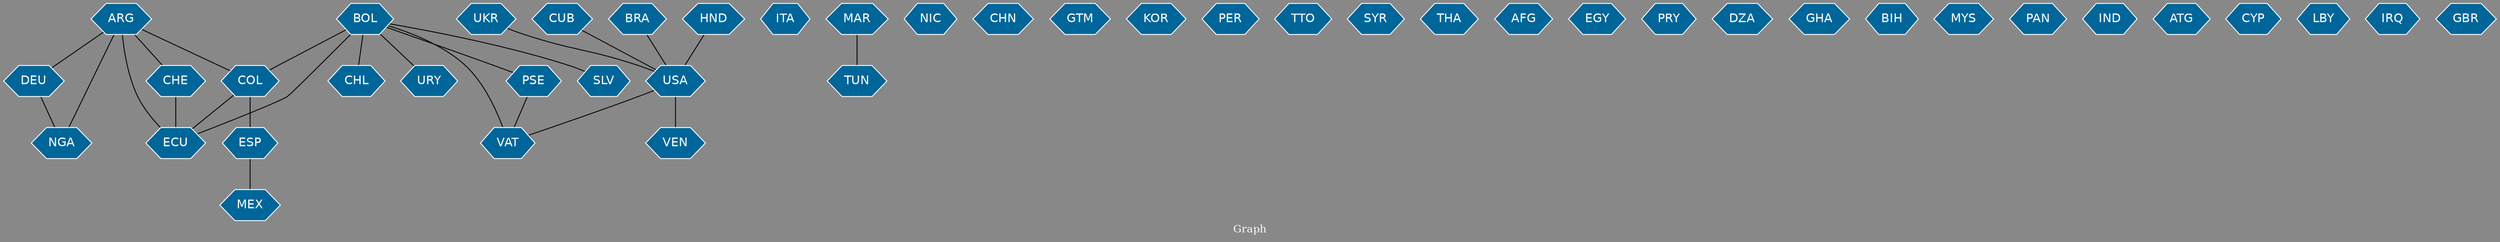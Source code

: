 // Countries together in item graph
graph {
	graph [bgcolor="#888888" fontcolor=white fontsize=12 label="Graph" outputorder=edgesfirst overlap=prism]
	node [color=white fillcolor="#006699" fontcolor=white fontname=Helvetica shape=hexagon style=filled]
	edge [arrowhead=open color=black fontcolor=white fontname=Courier fontsize=12]
		NGA [label=NGA]
		VEN [label=VEN]
		ITA [label=ITA]
		CHL [label=CHL]
		BOL [label=BOL]
		URY [label=URY]
		USA [label=USA]
		MAR [label=MAR]
		TUN [label=TUN]
		BRA [label=BRA]
		NIC [label=NIC]
		CHN [label=CHN]
		ESP [label=ESP]
		GTM [label=GTM]
		COL [label=COL]
		ARG [label=ARG]
		ECU [label=ECU]
		CHE [label=CHE]
		HND [label=HND]
		KOR [label=KOR]
		PER [label=PER]
		TTO [label=TTO]
		SYR [label=SYR]
		UKR [label=UKR]
		THA [label=THA]
		DEU [label=DEU]
		AFG [label=AFG]
		CUB [label=CUB]
		EGY [label=EGY]
		PRY [label=PRY]
		DZA [label=DZA]
		GHA [label=GHA]
		BIH [label=BIH]
		PSE [label=PSE]
		MEX [label=MEX]
		VAT [label=VAT]
		MYS [label=MYS]
		PAN [label=PAN]
		SLV [label=SLV]
		IND [label=IND]
		ATG [label=ATG]
		CYP [label=CYP]
		LBY [label=LBY]
		IRQ [label=IRQ]
		GBR [label=GBR]
			ARG -- CHE [weight=1]
			COL -- ECU [weight=1]
			HND -- USA [weight=3]
			DEU -- NGA [weight=1]
			BOL -- COL [weight=1]
			BOL -- SLV [weight=1]
			COL -- ESP [weight=1]
			ARG -- DEU [weight=1]
			MAR -- TUN [weight=1]
			ARG -- COL [weight=1]
			ARG -- ECU [weight=1]
			BRA -- USA [weight=1]
			ARG -- NGA [weight=1]
			PSE -- VAT [weight=1]
			CHE -- ECU [weight=1]
			UKR -- USA [weight=1]
			USA -- VEN [weight=1]
			CUB -- USA [weight=1]
			BOL -- ECU [weight=1]
			BOL -- PSE [weight=1]
			USA -- VAT [weight=1]
			BOL -- URY [weight=1]
			BOL -- CHL [weight=3]
			BOL -- VAT [weight=2]
			ESP -- MEX [weight=1]
}